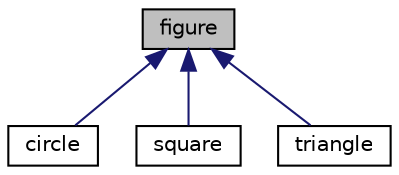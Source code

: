 digraph "figure"
{
  edge [fontname="Helvetica",fontsize="10",labelfontname="Helvetica",labelfontsize="10"];
  node [fontname="Helvetica",fontsize="10",shape=record];
  Node1 [label="figure",height=0.2,width=0.4,color="black", fillcolor="grey75", style="filled", fontcolor="black"];
  Node1 -> Node2 [dir="back",color="midnightblue",fontsize="10",style="solid",fontname="Helvetica"];
  Node2 [label="circle",height=0.2,width=0.4,color="black", fillcolor="white", style="filled",URL="$classcircle.html"];
  Node1 -> Node3 [dir="back",color="midnightblue",fontsize="10",style="solid",fontname="Helvetica"];
  Node3 [label="square",height=0.2,width=0.4,color="black", fillcolor="white", style="filled",URL="$classsquare.html"];
  Node1 -> Node4 [dir="back",color="midnightblue",fontsize="10",style="solid",fontname="Helvetica"];
  Node4 [label="triangle",height=0.2,width=0.4,color="black", fillcolor="white", style="filled",URL="$classtriangle.html"];
}
